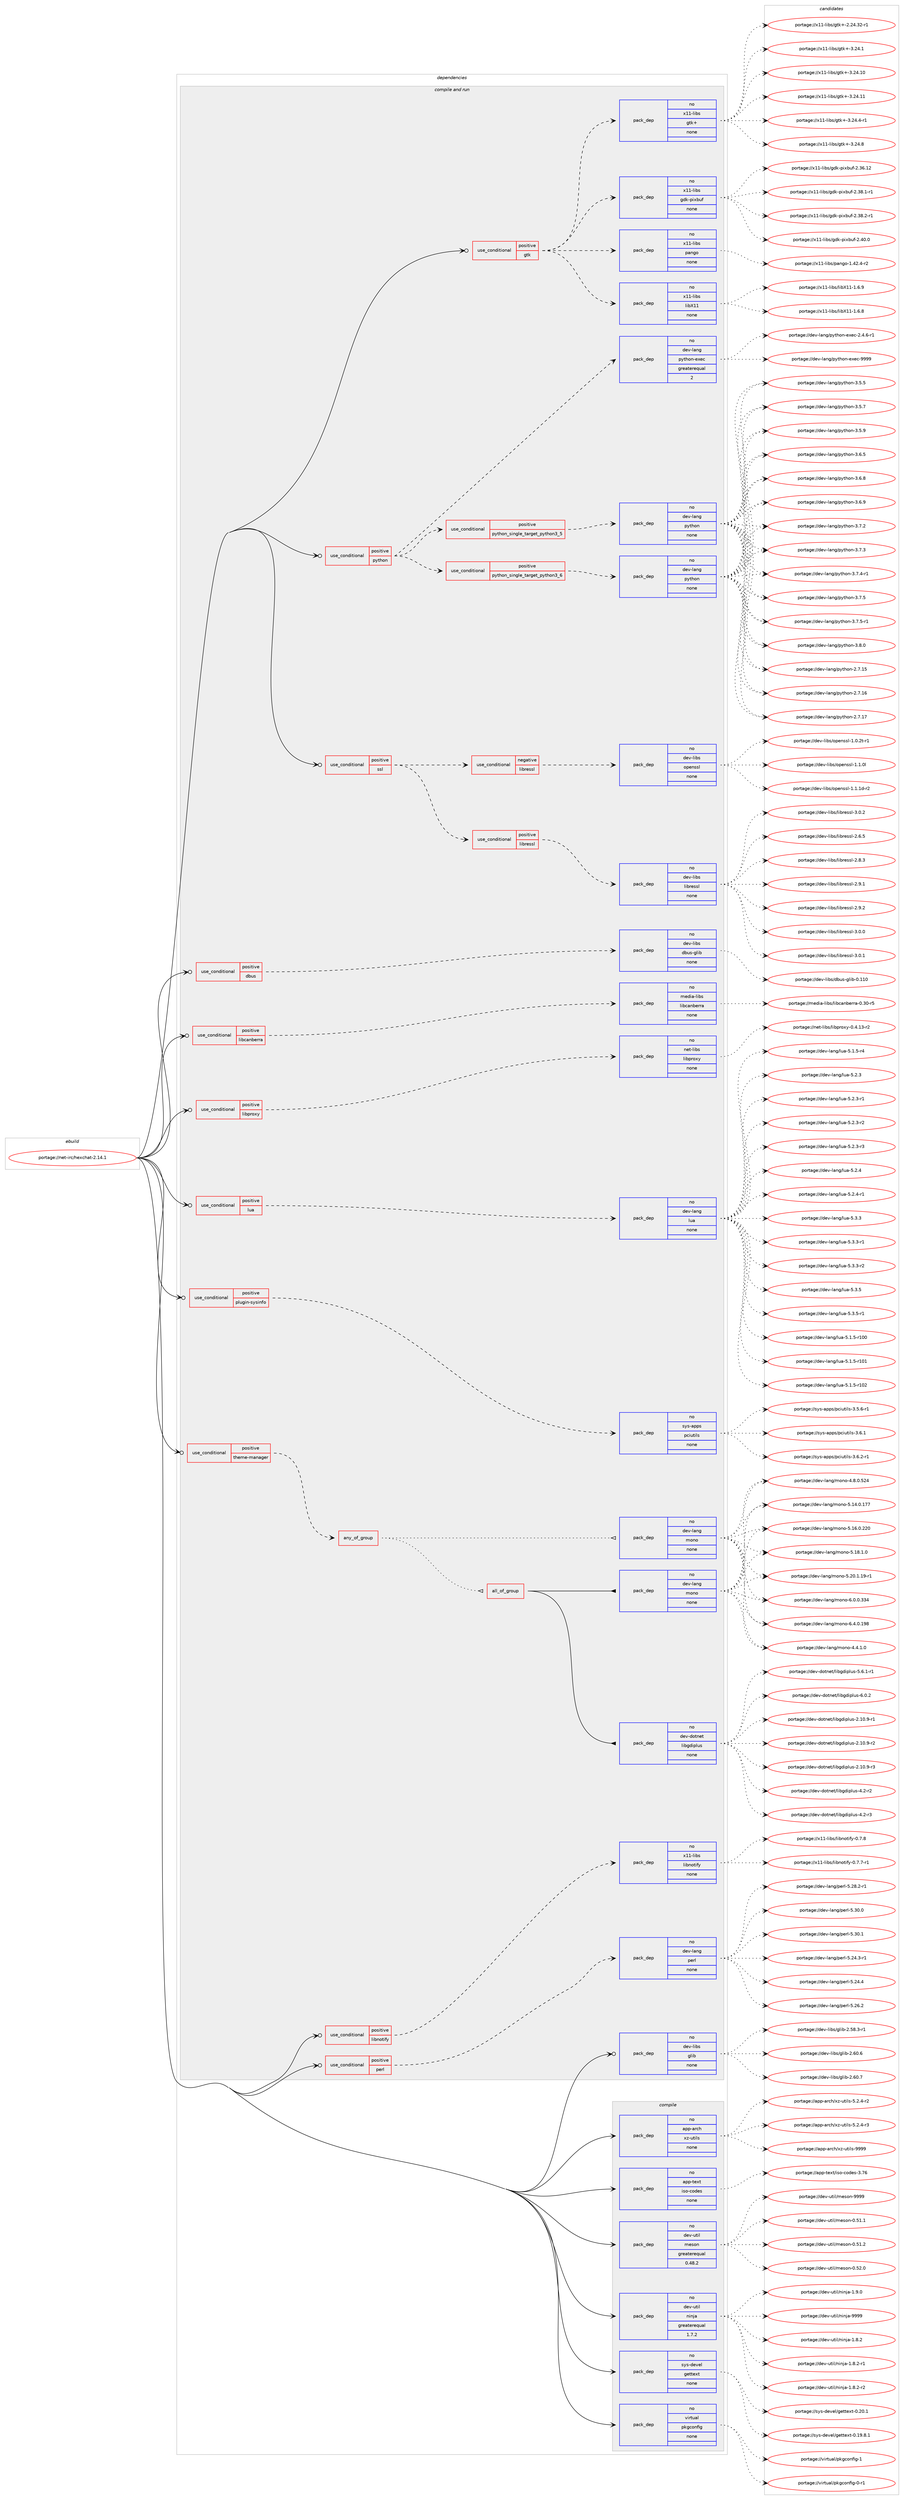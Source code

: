 digraph prolog {

# *************
# Graph options
# *************

newrank=true;
concentrate=true;
compound=true;
graph [rankdir=LR,fontname=Helvetica,fontsize=10,ranksep=1.5];#, ranksep=2.5, nodesep=0.2];
edge  [arrowhead=vee];
node  [fontname=Helvetica,fontsize=10];

# **********
# The ebuild
# **********

subgraph cluster_leftcol {
color=gray;
rank=same;
label=<<i>ebuild</i>>;
id [label="portage://net-irc/hexchat-2.14.1", color=red, width=4, href="../net-irc/hexchat-2.14.1.svg"];
}

# ****************
# The dependencies
# ****************

subgraph cluster_midcol {
color=gray;
label=<<i>dependencies</i>>;
subgraph cluster_compile {
fillcolor="#eeeeee";
style=filled;
label=<<i>compile</i>>;
subgraph pack261726 {
dependency356738 [label=<<TABLE BORDER="0" CELLBORDER="1" CELLSPACING="0" CELLPADDING="4" WIDTH="220"><TR><TD ROWSPAN="6" CELLPADDING="30">pack_dep</TD></TR><TR><TD WIDTH="110">no</TD></TR><TR><TD>app-arch</TD></TR><TR><TD>xz-utils</TD></TR><TR><TD>none</TD></TR><TR><TD></TD></TR></TABLE>>, shape=none, color=blue];
}
id:e -> dependency356738:w [weight=20,style="solid",arrowhead="vee"];
subgraph pack261727 {
dependency356739 [label=<<TABLE BORDER="0" CELLBORDER="1" CELLSPACING="0" CELLPADDING="4" WIDTH="220"><TR><TD ROWSPAN="6" CELLPADDING="30">pack_dep</TD></TR><TR><TD WIDTH="110">no</TD></TR><TR><TD>app-text</TD></TR><TR><TD>iso-codes</TD></TR><TR><TD>none</TD></TR><TR><TD></TD></TR></TABLE>>, shape=none, color=blue];
}
id:e -> dependency356739:w [weight=20,style="solid",arrowhead="vee"];
subgraph pack261728 {
dependency356740 [label=<<TABLE BORDER="0" CELLBORDER="1" CELLSPACING="0" CELLPADDING="4" WIDTH="220"><TR><TD ROWSPAN="6" CELLPADDING="30">pack_dep</TD></TR><TR><TD WIDTH="110">no</TD></TR><TR><TD>dev-util</TD></TR><TR><TD>meson</TD></TR><TR><TD>greaterequal</TD></TR><TR><TD>0.48.2</TD></TR></TABLE>>, shape=none, color=blue];
}
id:e -> dependency356740:w [weight=20,style="solid",arrowhead="vee"];
subgraph pack261729 {
dependency356741 [label=<<TABLE BORDER="0" CELLBORDER="1" CELLSPACING="0" CELLPADDING="4" WIDTH="220"><TR><TD ROWSPAN="6" CELLPADDING="30">pack_dep</TD></TR><TR><TD WIDTH="110">no</TD></TR><TR><TD>dev-util</TD></TR><TR><TD>ninja</TD></TR><TR><TD>greaterequal</TD></TR><TR><TD>1.7.2</TD></TR></TABLE>>, shape=none, color=blue];
}
id:e -> dependency356741:w [weight=20,style="solid",arrowhead="vee"];
subgraph pack261730 {
dependency356742 [label=<<TABLE BORDER="0" CELLBORDER="1" CELLSPACING="0" CELLPADDING="4" WIDTH="220"><TR><TD ROWSPAN="6" CELLPADDING="30">pack_dep</TD></TR><TR><TD WIDTH="110">no</TD></TR><TR><TD>sys-devel</TD></TR><TR><TD>gettext</TD></TR><TR><TD>none</TD></TR><TR><TD></TD></TR></TABLE>>, shape=none, color=blue];
}
id:e -> dependency356742:w [weight=20,style="solid",arrowhead="vee"];
subgraph pack261731 {
dependency356743 [label=<<TABLE BORDER="0" CELLBORDER="1" CELLSPACING="0" CELLPADDING="4" WIDTH="220"><TR><TD ROWSPAN="6" CELLPADDING="30">pack_dep</TD></TR><TR><TD WIDTH="110">no</TD></TR><TR><TD>virtual</TD></TR><TR><TD>pkgconfig</TD></TR><TR><TD>none</TD></TR><TR><TD></TD></TR></TABLE>>, shape=none, color=blue];
}
id:e -> dependency356743:w [weight=20,style="solid",arrowhead="vee"];
}
subgraph cluster_compileandrun {
fillcolor="#eeeeee";
style=filled;
label=<<i>compile and run</i>>;
subgraph cond89113 {
dependency356744 [label=<<TABLE BORDER="0" CELLBORDER="1" CELLSPACING="0" CELLPADDING="4"><TR><TD ROWSPAN="3" CELLPADDING="10">use_conditional</TD></TR><TR><TD>positive</TD></TR><TR><TD>dbus</TD></TR></TABLE>>, shape=none, color=red];
subgraph pack261732 {
dependency356745 [label=<<TABLE BORDER="0" CELLBORDER="1" CELLSPACING="0" CELLPADDING="4" WIDTH="220"><TR><TD ROWSPAN="6" CELLPADDING="30">pack_dep</TD></TR><TR><TD WIDTH="110">no</TD></TR><TR><TD>dev-libs</TD></TR><TR><TD>dbus-glib</TD></TR><TR><TD>none</TD></TR><TR><TD></TD></TR></TABLE>>, shape=none, color=blue];
}
dependency356744:e -> dependency356745:w [weight=20,style="dashed",arrowhead="vee"];
}
id:e -> dependency356744:w [weight=20,style="solid",arrowhead="odotvee"];
subgraph cond89114 {
dependency356746 [label=<<TABLE BORDER="0" CELLBORDER="1" CELLSPACING="0" CELLPADDING="4"><TR><TD ROWSPAN="3" CELLPADDING="10">use_conditional</TD></TR><TR><TD>positive</TD></TR><TR><TD>gtk</TD></TR></TABLE>>, shape=none, color=red];
subgraph pack261733 {
dependency356747 [label=<<TABLE BORDER="0" CELLBORDER="1" CELLSPACING="0" CELLPADDING="4" WIDTH="220"><TR><TD ROWSPAN="6" CELLPADDING="30">pack_dep</TD></TR><TR><TD WIDTH="110">no</TD></TR><TR><TD>x11-libs</TD></TR><TR><TD>gdk-pixbuf</TD></TR><TR><TD>none</TD></TR><TR><TD></TD></TR></TABLE>>, shape=none, color=blue];
}
dependency356746:e -> dependency356747:w [weight=20,style="dashed",arrowhead="vee"];
subgraph pack261734 {
dependency356748 [label=<<TABLE BORDER="0" CELLBORDER="1" CELLSPACING="0" CELLPADDING="4" WIDTH="220"><TR><TD ROWSPAN="6" CELLPADDING="30">pack_dep</TD></TR><TR><TD WIDTH="110">no</TD></TR><TR><TD>x11-libs</TD></TR><TR><TD>gtk+</TD></TR><TR><TD>none</TD></TR><TR><TD></TD></TR></TABLE>>, shape=none, color=blue];
}
dependency356746:e -> dependency356748:w [weight=20,style="dashed",arrowhead="vee"];
subgraph pack261735 {
dependency356749 [label=<<TABLE BORDER="0" CELLBORDER="1" CELLSPACING="0" CELLPADDING="4" WIDTH="220"><TR><TD ROWSPAN="6" CELLPADDING="30">pack_dep</TD></TR><TR><TD WIDTH="110">no</TD></TR><TR><TD>x11-libs</TD></TR><TR><TD>libX11</TD></TR><TR><TD>none</TD></TR><TR><TD></TD></TR></TABLE>>, shape=none, color=blue];
}
dependency356746:e -> dependency356749:w [weight=20,style="dashed",arrowhead="vee"];
subgraph pack261736 {
dependency356750 [label=<<TABLE BORDER="0" CELLBORDER="1" CELLSPACING="0" CELLPADDING="4" WIDTH="220"><TR><TD ROWSPAN="6" CELLPADDING="30">pack_dep</TD></TR><TR><TD WIDTH="110">no</TD></TR><TR><TD>x11-libs</TD></TR><TR><TD>pango</TD></TR><TR><TD>none</TD></TR><TR><TD></TD></TR></TABLE>>, shape=none, color=blue];
}
dependency356746:e -> dependency356750:w [weight=20,style="dashed",arrowhead="vee"];
}
id:e -> dependency356746:w [weight=20,style="solid",arrowhead="odotvee"];
subgraph cond89115 {
dependency356751 [label=<<TABLE BORDER="0" CELLBORDER="1" CELLSPACING="0" CELLPADDING="4"><TR><TD ROWSPAN="3" CELLPADDING="10">use_conditional</TD></TR><TR><TD>positive</TD></TR><TR><TD>libcanberra</TD></TR></TABLE>>, shape=none, color=red];
subgraph pack261737 {
dependency356752 [label=<<TABLE BORDER="0" CELLBORDER="1" CELLSPACING="0" CELLPADDING="4" WIDTH="220"><TR><TD ROWSPAN="6" CELLPADDING="30">pack_dep</TD></TR><TR><TD WIDTH="110">no</TD></TR><TR><TD>media-libs</TD></TR><TR><TD>libcanberra</TD></TR><TR><TD>none</TD></TR><TR><TD></TD></TR></TABLE>>, shape=none, color=blue];
}
dependency356751:e -> dependency356752:w [weight=20,style="dashed",arrowhead="vee"];
}
id:e -> dependency356751:w [weight=20,style="solid",arrowhead="odotvee"];
subgraph cond89116 {
dependency356753 [label=<<TABLE BORDER="0" CELLBORDER="1" CELLSPACING="0" CELLPADDING="4"><TR><TD ROWSPAN="3" CELLPADDING="10">use_conditional</TD></TR><TR><TD>positive</TD></TR><TR><TD>libnotify</TD></TR></TABLE>>, shape=none, color=red];
subgraph pack261738 {
dependency356754 [label=<<TABLE BORDER="0" CELLBORDER="1" CELLSPACING="0" CELLPADDING="4" WIDTH="220"><TR><TD ROWSPAN="6" CELLPADDING="30">pack_dep</TD></TR><TR><TD WIDTH="110">no</TD></TR><TR><TD>x11-libs</TD></TR><TR><TD>libnotify</TD></TR><TR><TD>none</TD></TR><TR><TD></TD></TR></TABLE>>, shape=none, color=blue];
}
dependency356753:e -> dependency356754:w [weight=20,style="dashed",arrowhead="vee"];
}
id:e -> dependency356753:w [weight=20,style="solid",arrowhead="odotvee"];
subgraph cond89117 {
dependency356755 [label=<<TABLE BORDER="0" CELLBORDER="1" CELLSPACING="0" CELLPADDING="4"><TR><TD ROWSPAN="3" CELLPADDING="10">use_conditional</TD></TR><TR><TD>positive</TD></TR><TR><TD>libproxy</TD></TR></TABLE>>, shape=none, color=red];
subgraph pack261739 {
dependency356756 [label=<<TABLE BORDER="0" CELLBORDER="1" CELLSPACING="0" CELLPADDING="4" WIDTH="220"><TR><TD ROWSPAN="6" CELLPADDING="30">pack_dep</TD></TR><TR><TD WIDTH="110">no</TD></TR><TR><TD>net-libs</TD></TR><TR><TD>libproxy</TD></TR><TR><TD>none</TD></TR><TR><TD></TD></TR></TABLE>>, shape=none, color=blue];
}
dependency356755:e -> dependency356756:w [weight=20,style="dashed",arrowhead="vee"];
}
id:e -> dependency356755:w [weight=20,style="solid",arrowhead="odotvee"];
subgraph cond89118 {
dependency356757 [label=<<TABLE BORDER="0" CELLBORDER="1" CELLSPACING="0" CELLPADDING="4"><TR><TD ROWSPAN="3" CELLPADDING="10">use_conditional</TD></TR><TR><TD>positive</TD></TR><TR><TD>lua</TD></TR></TABLE>>, shape=none, color=red];
subgraph pack261740 {
dependency356758 [label=<<TABLE BORDER="0" CELLBORDER="1" CELLSPACING="0" CELLPADDING="4" WIDTH="220"><TR><TD ROWSPAN="6" CELLPADDING="30">pack_dep</TD></TR><TR><TD WIDTH="110">no</TD></TR><TR><TD>dev-lang</TD></TR><TR><TD>lua</TD></TR><TR><TD>none</TD></TR><TR><TD></TD></TR></TABLE>>, shape=none, color=blue];
}
dependency356757:e -> dependency356758:w [weight=20,style="dashed",arrowhead="vee"];
}
id:e -> dependency356757:w [weight=20,style="solid",arrowhead="odotvee"];
subgraph cond89119 {
dependency356759 [label=<<TABLE BORDER="0" CELLBORDER="1" CELLSPACING="0" CELLPADDING="4"><TR><TD ROWSPAN="3" CELLPADDING="10">use_conditional</TD></TR><TR><TD>positive</TD></TR><TR><TD>perl</TD></TR></TABLE>>, shape=none, color=red];
subgraph pack261741 {
dependency356760 [label=<<TABLE BORDER="0" CELLBORDER="1" CELLSPACING="0" CELLPADDING="4" WIDTH="220"><TR><TD ROWSPAN="6" CELLPADDING="30">pack_dep</TD></TR><TR><TD WIDTH="110">no</TD></TR><TR><TD>dev-lang</TD></TR><TR><TD>perl</TD></TR><TR><TD>none</TD></TR><TR><TD></TD></TR></TABLE>>, shape=none, color=blue];
}
dependency356759:e -> dependency356760:w [weight=20,style="dashed",arrowhead="vee"];
}
id:e -> dependency356759:w [weight=20,style="solid",arrowhead="odotvee"];
subgraph cond89120 {
dependency356761 [label=<<TABLE BORDER="0" CELLBORDER="1" CELLSPACING="0" CELLPADDING="4"><TR><TD ROWSPAN="3" CELLPADDING="10">use_conditional</TD></TR><TR><TD>positive</TD></TR><TR><TD>plugin-sysinfo</TD></TR></TABLE>>, shape=none, color=red];
subgraph pack261742 {
dependency356762 [label=<<TABLE BORDER="0" CELLBORDER="1" CELLSPACING="0" CELLPADDING="4" WIDTH="220"><TR><TD ROWSPAN="6" CELLPADDING="30">pack_dep</TD></TR><TR><TD WIDTH="110">no</TD></TR><TR><TD>sys-apps</TD></TR><TR><TD>pciutils</TD></TR><TR><TD>none</TD></TR><TR><TD></TD></TR></TABLE>>, shape=none, color=blue];
}
dependency356761:e -> dependency356762:w [weight=20,style="dashed",arrowhead="vee"];
}
id:e -> dependency356761:w [weight=20,style="solid",arrowhead="odotvee"];
subgraph cond89121 {
dependency356763 [label=<<TABLE BORDER="0" CELLBORDER="1" CELLSPACING="0" CELLPADDING="4"><TR><TD ROWSPAN="3" CELLPADDING="10">use_conditional</TD></TR><TR><TD>positive</TD></TR><TR><TD>python</TD></TR></TABLE>>, shape=none, color=red];
subgraph cond89122 {
dependency356764 [label=<<TABLE BORDER="0" CELLBORDER="1" CELLSPACING="0" CELLPADDING="4"><TR><TD ROWSPAN="3" CELLPADDING="10">use_conditional</TD></TR><TR><TD>positive</TD></TR><TR><TD>python_single_target_python3_5</TD></TR></TABLE>>, shape=none, color=red];
subgraph pack261743 {
dependency356765 [label=<<TABLE BORDER="0" CELLBORDER="1" CELLSPACING="0" CELLPADDING="4" WIDTH="220"><TR><TD ROWSPAN="6" CELLPADDING="30">pack_dep</TD></TR><TR><TD WIDTH="110">no</TD></TR><TR><TD>dev-lang</TD></TR><TR><TD>python</TD></TR><TR><TD>none</TD></TR><TR><TD></TD></TR></TABLE>>, shape=none, color=blue];
}
dependency356764:e -> dependency356765:w [weight=20,style="dashed",arrowhead="vee"];
}
dependency356763:e -> dependency356764:w [weight=20,style="dashed",arrowhead="vee"];
subgraph cond89123 {
dependency356766 [label=<<TABLE BORDER="0" CELLBORDER="1" CELLSPACING="0" CELLPADDING="4"><TR><TD ROWSPAN="3" CELLPADDING="10">use_conditional</TD></TR><TR><TD>positive</TD></TR><TR><TD>python_single_target_python3_6</TD></TR></TABLE>>, shape=none, color=red];
subgraph pack261744 {
dependency356767 [label=<<TABLE BORDER="0" CELLBORDER="1" CELLSPACING="0" CELLPADDING="4" WIDTH="220"><TR><TD ROWSPAN="6" CELLPADDING="30">pack_dep</TD></TR><TR><TD WIDTH="110">no</TD></TR><TR><TD>dev-lang</TD></TR><TR><TD>python</TD></TR><TR><TD>none</TD></TR><TR><TD></TD></TR></TABLE>>, shape=none, color=blue];
}
dependency356766:e -> dependency356767:w [weight=20,style="dashed",arrowhead="vee"];
}
dependency356763:e -> dependency356766:w [weight=20,style="dashed",arrowhead="vee"];
subgraph pack261745 {
dependency356768 [label=<<TABLE BORDER="0" CELLBORDER="1" CELLSPACING="0" CELLPADDING="4" WIDTH="220"><TR><TD ROWSPAN="6" CELLPADDING="30">pack_dep</TD></TR><TR><TD WIDTH="110">no</TD></TR><TR><TD>dev-lang</TD></TR><TR><TD>python-exec</TD></TR><TR><TD>greaterequal</TD></TR><TR><TD>2</TD></TR></TABLE>>, shape=none, color=blue];
}
dependency356763:e -> dependency356768:w [weight=20,style="dashed",arrowhead="vee"];
}
id:e -> dependency356763:w [weight=20,style="solid",arrowhead="odotvee"];
subgraph cond89124 {
dependency356769 [label=<<TABLE BORDER="0" CELLBORDER="1" CELLSPACING="0" CELLPADDING="4"><TR><TD ROWSPAN="3" CELLPADDING="10">use_conditional</TD></TR><TR><TD>positive</TD></TR><TR><TD>ssl</TD></TR></TABLE>>, shape=none, color=red];
subgraph cond89125 {
dependency356770 [label=<<TABLE BORDER="0" CELLBORDER="1" CELLSPACING="0" CELLPADDING="4"><TR><TD ROWSPAN="3" CELLPADDING="10">use_conditional</TD></TR><TR><TD>negative</TD></TR><TR><TD>libressl</TD></TR></TABLE>>, shape=none, color=red];
subgraph pack261746 {
dependency356771 [label=<<TABLE BORDER="0" CELLBORDER="1" CELLSPACING="0" CELLPADDING="4" WIDTH="220"><TR><TD ROWSPAN="6" CELLPADDING="30">pack_dep</TD></TR><TR><TD WIDTH="110">no</TD></TR><TR><TD>dev-libs</TD></TR><TR><TD>openssl</TD></TR><TR><TD>none</TD></TR><TR><TD></TD></TR></TABLE>>, shape=none, color=blue];
}
dependency356770:e -> dependency356771:w [weight=20,style="dashed",arrowhead="vee"];
}
dependency356769:e -> dependency356770:w [weight=20,style="dashed",arrowhead="vee"];
subgraph cond89126 {
dependency356772 [label=<<TABLE BORDER="0" CELLBORDER="1" CELLSPACING="0" CELLPADDING="4"><TR><TD ROWSPAN="3" CELLPADDING="10">use_conditional</TD></TR><TR><TD>positive</TD></TR><TR><TD>libressl</TD></TR></TABLE>>, shape=none, color=red];
subgraph pack261747 {
dependency356773 [label=<<TABLE BORDER="0" CELLBORDER="1" CELLSPACING="0" CELLPADDING="4" WIDTH="220"><TR><TD ROWSPAN="6" CELLPADDING="30">pack_dep</TD></TR><TR><TD WIDTH="110">no</TD></TR><TR><TD>dev-libs</TD></TR><TR><TD>libressl</TD></TR><TR><TD>none</TD></TR><TR><TD></TD></TR></TABLE>>, shape=none, color=blue];
}
dependency356772:e -> dependency356773:w [weight=20,style="dashed",arrowhead="vee"];
}
dependency356769:e -> dependency356772:w [weight=20,style="dashed",arrowhead="vee"];
}
id:e -> dependency356769:w [weight=20,style="solid",arrowhead="odotvee"];
subgraph cond89127 {
dependency356774 [label=<<TABLE BORDER="0" CELLBORDER="1" CELLSPACING="0" CELLPADDING="4"><TR><TD ROWSPAN="3" CELLPADDING="10">use_conditional</TD></TR><TR><TD>positive</TD></TR><TR><TD>theme-manager</TD></TR></TABLE>>, shape=none, color=red];
subgraph any5751 {
dependency356775 [label=<<TABLE BORDER="0" CELLBORDER="1" CELLSPACING="0" CELLPADDING="4"><TR><TD CELLPADDING="10">any_of_group</TD></TR></TABLE>>, shape=none, color=red];subgraph all151 {
dependency356776 [label=<<TABLE BORDER="0" CELLBORDER="1" CELLSPACING="0" CELLPADDING="4"><TR><TD CELLPADDING="10">all_of_group</TD></TR></TABLE>>, shape=none, color=red];subgraph pack261748 {
dependency356777 [label=<<TABLE BORDER="0" CELLBORDER="1" CELLSPACING="0" CELLPADDING="4" WIDTH="220"><TR><TD ROWSPAN="6" CELLPADDING="30">pack_dep</TD></TR><TR><TD WIDTH="110">no</TD></TR><TR><TD>dev-lang</TD></TR><TR><TD>mono</TD></TR><TR><TD>none</TD></TR><TR><TD></TD></TR></TABLE>>, shape=none, color=blue];
}
dependency356776:e -> dependency356777:w [weight=20,style="solid",arrowhead="inv"];
subgraph pack261749 {
dependency356778 [label=<<TABLE BORDER="0" CELLBORDER="1" CELLSPACING="0" CELLPADDING="4" WIDTH="220"><TR><TD ROWSPAN="6" CELLPADDING="30">pack_dep</TD></TR><TR><TD WIDTH="110">no</TD></TR><TR><TD>dev-dotnet</TD></TR><TR><TD>libgdiplus</TD></TR><TR><TD>none</TD></TR><TR><TD></TD></TR></TABLE>>, shape=none, color=blue];
}
dependency356776:e -> dependency356778:w [weight=20,style="solid",arrowhead="inv"];
}
dependency356775:e -> dependency356776:w [weight=20,style="dotted",arrowhead="oinv"];
subgraph pack261750 {
dependency356779 [label=<<TABLE BORDER="0" CELLBORDER="1" CELLSPACING="0" CELLPADDING="4" WIDTH="220"><TR><TD ROWSPAN="6" CELLPADDING="30">pack_dep</TD></TR><TR><TD WIDTH="110">no</TD></TR><TR><TD>dev-lang</TD></TR><TR><TD>mono</TD></TR><TR><TD>none</TD></TR><TR><TD></TD></TR></TABLE>>, shape=none, color=blue];
}
dependency356775:e -> dependency356779:w [weight=20,style="dotted",arrowhead="oinv"];
}
dependency356774:e -> dependency356775:w [weight=20,style="dashed",arrowhead="vee"];
}
id:e -> dependency356774:w [weight=20,style="solid",arrowhead="odotvee"];
subgraph pack261751 {
dependency356780 [label=<<TABLE BORDER="0" CELLBORDER="1" CELLSPACING="0" CELLPADDING="4" WIDTH="220"><TR><TD ROWSPAN="6" CELLPADDING="30">pack_dep</TD></TR><TR><TD WIDTH="110">no</TD></TR><TR><TD>dev-libs</TD></TR><TR><TD>glib</TD></TR><TR><TD>none</TD></TR><TR><TD></TD></TR></TABLE>>, shape=none, color=blue];
}
id:e -> dependency356780:w [weight=20,style="solid",arrowhead="odotvee"];
}
subgraph cluster_run {
fillcolor="#eeeeee";
style=filled;
label=<<i>run</i>>;
}
}

# **************
# The candidates
# **************

subgraph cluster_choices {
rank=same;
color=gray;
label=<<i>candidates</i>>;

subgraph choice261726 {
color=black;
nodesep=1;
choiceportage9711211245971149910447120122451171161051081154553465046524511450 [label="portage://app-arch/xz-utils-5.2.4-r2", color=red, width=4,href="../app-arch/xz-utils-5.2.4-r2.svg"];
choiceportage9711211245971149910447120122451171161051081154553465046524511451 [label="portage://app-arch/xz-utils-5.2.4-r3", color=red, width=4,href="../app-arch/xz-utils-5.2.4-r3.svg"];
choiceportage9711211245971149910447120122451171161051081154557575757 [label="portage://app-arch/xz-utils-9999", color=red, width=4,href="../app-arch/xz-utils-9999.svg"];
dependency356738:e -> choiceportage9711211245971149910447120122451171161051081154553465046524511450:w [style=dotted,weight="100"];
dependency356738:e -> choiceportage9711211245971149910447120122451171161051081154553465046524511451:w [style=dotted,weight="100"];
dependency356738:e -> choiceportage9711211245971149910447120122451171161051081154557575757:w [style=dotted,weight="100"];
}
subgraph choice261727 {
color=black;
nodesep=1;
choiceportage97112112451161011201164710511511145991111001011154551465554 [label="portage://app-text/iso-codes-3.76", color=red, width=4,href="../app-text/iso-codes-3.76.svg"];
dependency356739:e -> choiceportage97112112451161011201164710511511145991111001011154551465554:w [style=dotted,weight="100"];
}
subgraph choice261728 {
color=black;
nodesep=1;
choiceportage100101118451171161051084710910111511111045484653494649 [label="portage://dev-util/meson-0.51.1", color=red, width=4,href="../dev-util/meson-0.51.1.svg"];
choiceportage100101118451171161051084710910111511111045484653494650 [label="portage://dev-util/meson-0.51.2", color=red, width=4,href="../dev-util/meson-0.51.2.svg"];
choiceportage100101118451171161051084710910111511111045484653504648 [label="portage://dev-util/meson-0.52.0", color=red, width=4,href="../dev-util/meson-0.52.0.svg"];
choiceportage10010111845117116105108471091011151111104557575757 [label="portage://dev-util/meson-9999", color=red, width=4,href="../dev-util/meson-9999.svg"];
dependency356740:e -> choiceportage100101118451171161051084710910111511111045484653494649:w [style=dotted,weight="100"];
dependency356740:e -> choiceportage100101118451171161051084710910111511111045484653494650:w [style=dotted,weight="100"];
dependency356740:e -> choiceportage100101118451171161051084710910111511111045484653504648:w [style=dotted,weight="100"];
dependency356740:e -> choiceportage10010111845117116105108471091011151111104557575757:w [style=dotted,weight="100"];
}
subgraph choice261729 {
color=black;
nodesep=1;
choiceportage100101118451171161051084711010511010697454946564650 [label="portage://dev-util/ninja-1.8.2", color=red, width=4,href="../dev-util/ninja-1.8.2.svg"];
choiceportage1001011184511711610510847110105110106974549465646504511449 [label="portage://dev-util/ninja-1.8.2-r1", color=red, width=4,href="../dev-util/ninja-1.8.2-r1.svg"];
choiceportage1001011184511711610510847110105110106974549465646504511450 [label="portage://dev-util/ninja-1.8.2-r2", color=red, width=4,href="../dev-util/ninja-1.8.2-r2.svg"];
choiceportage100101118451171161051084711010511010697454946574648 [label="portage://dev-util/ninja-1.9.0", color=red, width=4,href="../dev-util/ninja-1.9.0.svg"];
choiceportage1001011184511711610510847110105110106974557575757 [label="portage://dev-util/ninja-9999", color=red, width=4,href="../dev-util/ninja-9999.svg"];
dependency356741:e -> choiceportage100101118451171161051084711010511010697454946564650:w [style=dotted,weight="100"];
dependency356741:e -> choiceportage1001011184511711610510847110105110106974549465646504511449:w [style=dotted,weight="100"];
dependency356741:e -> choiceportage1001011184511711610510847110105110106974549465646504511450:w [style=dotted,weight="100"];
dependency356741:e -> choiceportage100101118451171161051084711010511010697454946574648:w [style=dotted,weight="100"];
dependency356741:e -> choiceportage1001011184511711610510847110105110106974557575757:w [style=dotted,weight="100"];
}
subgraph choice261730 {
color=black;
nodesep=1;
choiceportage1151211154510010111810110847103101116116101120116454846495746564649 [label="portage://sys-devel/gettext-0.19.8.1", color=red, width=4,href="../sys-devel/gettext-0.19.8.1.svg"];
choiceportage115121115451001011181011084710310111611610112011645484650484649 [label="portage://sys-devel/gettext-0.20.1", color=red, width=4,href="../sys-devel/gettext-0.20.1.svg"];
dependency356742:e -> choiceportage1151211154510010111810110847103101116116101120116454846495746564649:w [style=dotted,weight="100"];
dependency356742:e -> choiceportage115121115451001011181011084710310111611610112011645484650484649:w [style=dotted,weight="100"];
}
subgraph choice261731 {
color=black;
nodesep=1;
choiceportage11810511411611797108471121071039911111010210510345484511449 [label="portage://virtual/pkgconfig-0-r1", color=red, width=4,href="../virtual/pkgconfig-0-r1.svg"];
choiceportage1181051141161179710847112107103991111101021051034549 [label="portage://virtual/pkgconfig-1", color=red, width=4,href="../virtual/pkgconfig-1.svg"];
dependency356743:e -> choiceportage11810511411611797108471121071039911111010210510345484511449:w [style=dotted,weight="100"];
dependency356743:e -> choiceportage1181051141161179710847112107103991111101021051034549:w [style=dotted,weight="100"];
}
subgraph choice261732 {
color=black;
nodesep=1;
choiceportage100101118451081059811547100981171154510310810598454846494948 [label="portage://dev-libs/dbus-glib-0.110", color=red, width=4,href="../dev-libs/dbus-glib-0.110.svg"];
dependency356745:e -> choiceportage100101118451081059811547100981171154510310810598454846494948:w [style=dotted,weight="100"];
}
subgraph choice261733 {
color=black;
nodesep=1;
choiceportage120494945108105981154710310010745112105120981171024550465154464950 [label="portage://x11-libs/gdk-pixbuf-2.36.12", color=red, width=4,href="../x11-libs/gdk-pixbuf-2.36.12.svg"];
choiceportage12049494510810598115471031001074511210512098117102455046515646494511449 [label="portage://x11-libs/gdk-pixbuf-2.38.1-r1", color=red, width=4,href="../x11-libs/gdk-pixbuf-2.38.1-r1.svg"];
choiceportage12049494510810598115471031001074511210512098117102455046515646504511449 [label="portage://x11-libs/gdk-pixbuf-2.38.2-r1", color=red, width=4,href="../x11-libs/gdk-pixbuf-2.38.2-r1.svg"];
choiceportage1204949451081059811547103100107451121051209811710245504652484648 [label="portage://x11-libs/gdk-pixbuf-2.40.0", color=red, width=4,href="../x11-libs/gdk-pixbuf-2.40.0.svg"];
dependency356747:e -> choiceportage120494945108105981154710310010745112105120981171024550465154464950:w [style=dotted,weight="100"];
dependency356747:e -> choiceportage12049494510810598115471031001074511210512098117102455046515646494511449:w [style=dotted,weight="100"];
dependency356747:e -> choiceportage12049494510810598115471031001074511210512098117102455046515646504511449:w [style=dotted,weight="100"];
dependency356747:e -> choiceportage1204949451081059811547103100107451121051209811710245504652484648:w [style=dotted,weight="100"];
}
subgraph choice261734 {
color=black;
nodesep=1;
choiceportage12049494510810598115471031161074345504650524651504511449 [label="portage://x11-libs/gtk+-2.24.32-r1", color=red, width=4,href="../x11-libs/gtk+-2.24.32-r1.svg"];
choiceportage12049494510810598115471031161074345514650524649 [label="portage://x11-libs/gtk+-3.24.1", color=red, width=4,href="../x11-libs/gtk+-3.24.1.svg"];
choiceportage1204949451081059811547103116107434551465052464948 [label="portage://x11-libs/gtk+-3.24.10", color=red, width=4,href="../x11-libs/gtk+-3.24.10.svg"];
choiceportage1204949451081059811547103116107434551465052464949 [label="portage://x11-libs/gtk+-3.24.11", color=red, width=4,href="../x11-libs/gtk+-3.24.11.svg"];
choiceportage120494945108105981154710311610743455146505246524511449 [label="portage://x11-libs/gtk+-3.24.4-r1", color=red, width=4,href="../x11-libs/gtk+-3.24.4-r1.svg"];
choiceportage12049494510810598115471031161074345514650524656 [label="portage://x11-libs/gtk+-3.24.8", color=red, width=4,href="../x11-libs/gtk+-3.24.8.svg"];
dependency356748:e -> choiceportage12049494510810598115471031161074345504650524651504511449:w [style=dotted,weight="100"];
dependency356748:e -> choiceportage12049494510810598115471031161074345514650524649:w [style=dotted,weight="100"];
dependency356748:e -> choiceportage1204949451081059811547103116107434551465052464948:w [style=dotted,weight="100"];
dependency356748:e -> choiceportage1204949451081059811547103116107434551465052464949:w [style=dotted,weight="100"];
dependency356748:e -> choiceportage120494945108105981154710311610743455146505246524511449:w [style=dotted,weight="100"];
dependency356748:e -> choiceportage12049494510810598115471031161074345514650524656:w [style=dotted,weight="100"];
}
subgraph choice261735 {
color=black;
nodesep=1;
choiceportage120494945108105981154710810598884949454946544656 [label="portage://x11-libs/libX11-1.6.8", color=red, width=4,href="../x11-libs/libX11-1.6.8.svg"];
choiceportage120494945108105981154710810598884949454946544657 [label="portage://x11-libs/libX11-1.6.9", color=red, width=4,href="../x11-libs/libX11-1.6.9.svg"];
dependency356749:e -> choiceportage120494945108105981154710810598884949454946544656:w [style=dotted,weight="100"];
dependency356749:e -> choiceportage120494945108105981154710810598884949454946544657:w [style=dotted,weight="100"];
}
subgraph choice261736 {
color=black;
nodesep=1;
choiceportage120494945108105981154711297110103111454946525046524511450 [label="portage://x11-libs/pango-1.42.4-r2", color=red, width=4,href="../x11-libs/pango-1.42.4-r2.svg"];
dependency356750:e -> choiceportage120494945108105981154711297110103111454946525046524511450:w [style=dotted,weight="100"];
}
subgraph choice261737 {
color=black;
nodesep=1;
choiceportage10910110010597451081059811547108105989997110981011141149745484651484511453 [label="portage://media-libs/libcanberra-0.30-r5", color=red, width=4,href="../media-libs/libcanberra-0.30-r5.svg"];
dependency356752:e -> choiceportage10910110010597451081059811547108105989997110981011141149745484651484511453:w [style=dotted,weight="100"];
}
subgraph choice261738 {
color=black;
nodesep=1;
choiceportage1204949451081059811547108105981101111161051021214548465546554511449 [label="portage://x11-libs/libnotify-0.7.7-r1", color=red, width=4,href="../x11-libs/libnotify-0.7.7-r1.svg"];
choiceportage120494945108105981154710810598110111116105102121454846554656 [label="portage://x11-libs/libnotify-0.7.8", color=red, width=4,href="../x11-libs/libnotify-0.7.8.svg"];
dependency356754:e -> choiceportage1204949451081059811547108105981101111161051021214548465546554511449:w [style=dotted,weight="100"];
dependency356754:e -> choiceportage120494945108105981154710810598110111116105102121454846554656:w [style=dotted,weight="100"];
}
subgraph choice261739 {
color=black;
nodesep=1;
choiceportage11010111645108105981154710810598112114111120121454846524649514511450 [label="portage://net-libs/libproxy-0.4.13-r2", color=red, width=4,href="../net-libs/libproxy-0.4.13-r2.svg"];
dependency356756:e -> choiceportage11010111645108105981154710810598112114111120121454846524649514511450:w [style=dotted,weight="100"];
}
subgraph choice261740 {
color=black;
nodesep=1;
choiceportage1001011184510897110103471081179745534649465345114494848 [label="portage://dev-lang/lua-5.1.5-r100", color=red, width=4,href="../dev-lang/lua-5.1.5-r100.svg"];
choiceportage1001011184510897110103471081179745534649465345114494849 [label="portage://dev-lang/lua-5.1.5-r101", color=red, width=4,href="../dev-lang/lua-5.1.5-r101.svg"];
choiceportage1001011184510897110103471081179745534649465345114494850 [label="portage://dev-lang/lua-5.1.5-r102", color=red, width=4,href="../dev-lang/lua-5.1.5-r102.svg"];
choiceportage100101118451089711010347108117974553464946534511452 [label="portage://dev-lang/lua-5.1.5-r4", color=red, width=4,href="../dev-lang/lua-5.1.5-r4.svg"];
choiceportage10010111845108971101034710811797455346504651 [label="portage://dev-lang/lua-5.2.3", color=red, width=4,href="../dev-lang/lua-5.2.3.svg"];
choiceportage100101118451089711010347108117974553465046514511449 [label="portage://dev-lang/lua-5.2.3-r1", color=red, width=4,href="../dev-lang/lua-5.2.3-r1.svg"];
choiceportage100101118451089711010347108117974553465046514511450 [label="portage://dev-lang/lua-5.2.3-r2", color=red, width=4,href="../dev-lang/lua-5.2.3-r2.svg"];
choiceportage100101118451089711010347108117974553465046514511451 [label="portage://dev-lang/lua-5.2.3-r3", color=red, width=4,href="../dev-lang/lua-5.2.3-r3.svg"];
choiceportage10010111845108971101034710811797455346504652 [label="portage://dev-lang/lua-5.2.4", color=red, width=4,href="../dev-lang/lua-5.2.4.svg"];
choiceportage100101118451089711010347108117974553465046524511449 [label="portage://dev-lang/lua-5.2.4-r1", color=red, width=4,href="../dev-lang/lua-5.2.4-r1.svg"];
choiceportage10010111845108971101034710811797455346514651 [label="portage://dev-lang/lua-5.3.3", color=red, width=4,href="../dev-lang/lua-5.3.3.svg"];
choiceportage100101118451089711010347108117974553465146514511449 [label="portage://dev-lang/lua-5.3.3-r1", color=red, width=4,href="../dev-lang/lua-5.3.3-r1.svg"];
choiceportage100101118451089711010347108117974553465146514511450 [label="portage://dev-lang/lua-5.3.3-r2", color=red, width=4,href="../dev-lang/lua-5.3.3-r2.svg"];
choiceportage10010111845108971101034710811797455346514653 [label="portage://dev-lang/lua-5.3.5", color=red, width=4,href="../dev-lang/lua-5.3.5.svg"];
choiceportage100101118451089711010347108117974553465146534511449 [label="portage://dev-lang/lua-5.3.5-r1", color=red, width=4,href="../dev-lang/lua-5.3.5-r1.svg"];
dependency356758:e -> choiceportage1001011184510897110103471081179745534649465345114494848:w [style=dotted,weight="100"];
dependency356758:e -> choiceportage1001011184510897110103471081179745534649465345114494849:w [style=dotted,weight="100"];
dependency356758:e -> choiceportage1001011184510897110103471081179745534649465345114494850:w [style=dotted,weight="100"];
dependency356758:e -> choiceportage100101118451089711010347108117974553464946534511452:w [style=dotted,weight="100"];
dependency356758:e -> choiceportage10010111845108971101034710811797455346504651:w [style=dotted,weight="100"];
dependency356758:e -> choiceportage100101118451089711010347108117974553465046514511449:w [style=dotted,weight="100"];
dependency356758:e -> choiceportage100101118451089711010347108117974553465046514511450:w [style=dotted,weight="100"];
dependency356758:e -> choiceportage100101118451089711010347108117974553465046514511451:w [style=dotted,weight="100"];
dependency356758:e -> choiceportage10010111845108971101034710811797455346504652:w [style=dotted,weight="100"];
dependency356758:e -> choiceportage100101118451089711010347108117974553465046524511449:w [style=dotted,weight="100"];
dependency356758:e -> choiceportage10010111845108971101034710811797455346514651:w [style=dotted,weight="100"];
dependency356758:e -> choiceportage100101118451089711010347108117974553465146514511449:w [style=dotted,weight="100"];
dependency356758:e -> choiceportage100101118451089711010347108117974553465146514511450:w [style=dotted,weight="100"];
dependency356758:e -> choiceportage10010111845108971101034710811797455346514653:w [style=dotted,weight="100"];
dependency356758:e -> choiceportage100101118451089711010347108117974553465146534511449:w [style=dotted,weight="100"];
}
subgraph choice261741 {
color=black;
nodesep=1;
choiceportage100101118451089711010347112101114108455346505246514511449 [label="portage://dev-lang/perl-5.24.3-r1", color=red, width=4,href="../dev-lang/perl-5.24.3-r1.svg"];
choiceportage10010111845108971101034711210111410845534650524652 [label="portage://dev-lang/perl-5.24.4", color=red, width=4,href="../dev-lang/perl-5.24.4.svg"];
choiceportage10010111845108971101034711210111410845534650544650 [label="portage://dev-lang/perl-5.26.2", color=red, width=4,href="../dev-lang/perl-5.26.2.svg"];
choiceportage100101118451089711010347112101114108455346505646504511449 [label="portage://dev-lang/perl-5.28.2-r1", color=red, width=4,href="../dev-lang/perl-5.28.2-r1.svg"];
choiceportage10010111845108971101034711210111410845534651484648 [label="portage://dev-lang/perl-5.30.0", color=red, width=4,href="../dev-lang/perl-5.30.0.svg"];
choiceportage10010111845108971101034711210111410845534651484649 [label="portage://dev-lang/perl-5.30.1", color=red, width=4,href="../dev-lang/perl-5.30.1.svg"];
dependency356760:e -> choiceportage100101118451089711010347112101114108455346505246514511449:w [style=dotted,weight="100"];
dependency356760:e -> choiceportage10010111845108971101034711210111410845534650524652:w [style=dotted,weight="100"];
dependency356760:e -> choiceportage10010111845108971101034711210111410845534650544650:w [style=dotted,weight="100"];
dependency356760:e -> choiceportage100101118451089711010347112101114108455346505646504511449:w [style=dotted,weight="100"];
dependency356760:e -> choiceportage10010111845108971101034711210111410845534651484648:w [style=dotted,weight="100"];
dependency356760:e -> choiceportage10010111845108971101034711210111410845534651484649:w [style=dotted,weight="100"];
}
subgraph choice261742 {
color=black;
nodesep=1;
choiceportage115121115459711211211547112991051171161051081154551465346544511449 [label="portage://sys-apps/pciutils-3.5.6-r1", color=red, width=4,href="../sys-apps/pciutils-3.5.6-r1.svg"];
choiceportage11512111545971121121154711299105117116105108115455146544649 [label="portage://sys-apps/pciutils-3.6.1", color=red, width=4,href="../sys-apps/pciutils-3.6.1.svg"];
choiceportage115121115459711211211547112991051171161051081154551465446504511449 [label="portage://sys-apps/pciutils-3.6.2-r1", color=red, width=4,href="../sys-apps/pciutils-3.6.2-r1.svg"];
dependency356762:e -> choiceportage115121115459711211211547112991051171161051081154551465346544511449:w [style=dotted,weight="100"];
dependency356762:e -> choiceportage11512111545971121121154711299105117116105108115455146544649:w [style=dotted,weight="100"];
dependency356762:e -> choiceportage115121115459711211211547112991051171161051081154551465446504511449:w [style=dotted,weight="100"];
}
subgraph choice261743 {
color=black;
nodesep=1;
choiceportage10010111845108971101034711212111610411111045504655464953 [label="portage://dev-lang/python-2.7.15", color=red, width=4,href="../dev-lang/python-2.7.15.svg"];
choiceportage10010111845108971101034711212111610411111045504655464954 [label="portage://dev-lang/python-2.7.16", color=red, width=4,href="../dev-lang/python-2.7.16.svg"];
choiceportage10010111845108971101034711212111610411111045504655464955 [label="portage://dev-lang/python-2.7.17", color=red, width=4,href="../dev-lang/python-2.7.17.svg"];
choiceportage100101118451089711010347112121116104111110455146534653 [label="portage://dev-lang/python-3.5.5", color=red, width=4,href="../dev-lang/python-3.5.5.svg"];
choiceportage100101118451089711010347112121116104111110455146534655 [label="portage://dev-lang/python-3.5.7", color=red, width=4,href="../dev-lang/python-3.5.7.svg"];
choiceportage100101118451089711010347112121116104111110455146534657 [label="portage://dev-lang/python-3.5.9", color=red, width=4,href="../dev-lang/python-3.5.9.svg"];
choiceportage100101118451089711010347112121116104111110455146544653 [label="portage://dev-lang/python-3.6.5", color=red, width=4,href="../dev-lang/python-3.6.5.svg"];
choiceportage100101118451089711010347112121116104111110455146544656 [label="portage://dev-lang/python-3.6.8", color=red, width=4,href="../dev-lang/python-3.6.8.svg"];
choiceportage100101118451089711010347112121116104111110455146544657 [label="portage://dev-lang/python-3.6.9", color=red, width=4,href="../dev-lang/python-3.6.9.svg"];
choiceportage100101118451089711010347112121116104111110455146554650 [label="portage://dev-lang/python-3.7.2", color=red, width=4,href="../dev-lang/python-3.7.2.svg"];
choiceportage100101118451089711010347112121116104111110455146554651 [label="portage://dev-lang/python-3.7.3", color=red, width=4,href="../dev-lang/python-3.7.3.svg"];
choiceportage1001011184510897110103471121211161041111104551465546524511449 [label="portage://dev-lang/python-3.7.4-r1", color=red, width=4,href="../dev-lang/python-3.7.4-r1.svg"];
choiceportage100101118451089711010347112121116104111110455146554653 [label="portage://dev-lang/python-3.7.5", color=red, width=4,href="../dev-lang/python-3.7.5.svg"];
choiceportage1001011184510897110103471121211161041111104551465546534511449 [label="portage://dev-lang/python-3.7.5-r1", color=red, width=4,href="../dev-lang/python-3.7.5-r1.svg"];
choiceportage100101118451089711010347112121116104111110455146564648 [label="portage://dev-lang/python-3.8.0", color=red, width=4,href="../dev-lang/python-3.8.0.svg"];
dependency356765:e -> choiceportage10010111845108971101034711212111610411111045504655464953:w [style=dotted,weight="100"];
dependency356765:e -> choiceportage10010111845108971101034711212111610411111045504655464954:w [style=dotted,weight="100"];
dependency356765:e -> choiceportage10010111845108971101034711212111610411111045504655464955:w [style=dotted,weight="100"];
dependency356765:e -> choiceportage100101118451089711010347112121116104111110455146534653:w [style=dotted,weight="100"];
dependency356765:e -> choiceportage100101118451089711010347112121116104111110455146534655:w [style=dotted,weight="100"];
dependency356765:e -> choiceportage100101118451089711010347112121116104111110455146534657:w [style=dotted,weight="100"];
dependency356765:e -> choiceportage100101118451089711010347112121116104111110455146544653:w [style=dotted,weight="100"];
dependency356765:e -> choiceportage100101118451089711010347112121116104111110455146544656:w [style=dotted,weight="100"];
dependency356765:e -> choiceportage100101118451089711010347112121116104111110455146544657:w [style=dotted,weight="100"];
dependency356765:e -> choiceportage100101118451089711010347112121116104111110455146554650:w [style=dotted,weight="100"];
dependency356765:e -> choiceportage100101118451089711010347112121116104111110455146554651:w [style=dotted,weight="100"];
dependency356765:e -> choiceportage1001011184510897110103471121211161041111104551465546524511449:w [style=dotted,weight="100"];
dependency356765:e -> choiceportage100101118451089711010347112121116104111110455146554653:w [style=dotted,weight="100"];
dependency356765:e -> choiceportage1001011184510897110103471121211161041111104551465546534511449:w [style=dotted,weight="100"];
dependency356765:e -> choiceportage100101118451089711010347112121116104111110455146564648:w [style=dotted,weight="100"];
}
subgraph choice261744 {
color=black;
nodesep=1;
choiceportage10010111845108971101034711212111610411111045504655464953 [label="portage://dev-lang/python-2.7.15", color=red, width=4,href="../dev-lang/python-2.7.15.svg"];
choiceportage10010111845108971101034711212111610411111045504655464954 [label="portage://dev-lang/python-2.7.16", color=red, width=4,href="../dev-lang/python-2.7.16.svg"];
choiceportage10010111845108971101034711212111610411111045504655464955 [label="portage://dev-lang/python-2.7.17", color=red, width=4,href="../dev-lang/python-2.7.17.svg"];
choiceportage100101118451089711010347112121116104111110455146534653 [label="portage://dev-lang/python-3.5.5", color=red, width=4,href="../dev-lang/python-3.5.5.svg"];
choiceportage100101118451089711010347112121116104111110455146534655 [label="portage://dev-lang/python-3.5.7", color=red, width=4,href="../dev-lang/python-3.5.7.svg"];
choiceportage100101118451089711010347112121116104111110455146534657 [label="portage://dev-lang/python-3.5.9", color=red, width=4,href="../dev-lang/python-3.5.9.svg"];
choiceportage100101118451089711010347112121116104111110455146544653 [label="portage://dev-lang/python-3.6.5", color=red, width=4,href="../dev-lang/python-3.6.5.svg"];
choiceportage100101118451089711010347112121116104111110455146544656 [label="portage://dev-lang/python-3.6.8", color=red, width=4,href="../dev-lang/python-3.6.8.svg"];
choiceportage100101118451089711010347112121116104111110455146544657 [label="portage://dev-lang/python-3.6.9", color=red, width=4,href="../dev-lang/python-3.6.9.svg"];
choiceportage100101118451089711010347112121116104111110455146554650 [label="portage://dev-lang/python-3.7.2", color=red, width=4,href="../dev-lang/python-3.7.2.svg"];
choiceportage100101118451089711010347112121116104111110455146554651 [label="portage://dev-lang/python-3.7.3", color=red, width=4,href="../dev-lang/python-3.7.3.svg"];
choiceportage1001011184510897110103471121211161041111104551465546524511449 [label="portage://dev-lang/python-3.7.4-r1", color=red, width=4,href="../dev-lang/python-3.7.4-r1.svg"];
choiceportage100101118451089711010347112121116104111110455146554653 [label="portage://dev-lang/python-3.7.5", color=red, width=4,href="../dev-lang/python-3.7.5.svg"];
choiceportage1001011184510897110103471121211161041111104551465546534511449 [label="portage://dev-lang/python-3.7.5-r1", color=red, width=4,href="../dev-lang/python-3.7.5-r1.svg"];
choiceportage100101118451089711010347112121116104111110455146564648 [label="portage://dev-lang/python-3.8.0", color=red, width=4,href="../dev-lang/python-3.8.0.svg"];
dependency356767:e -> choiceportage10010111845108971101034711212111610411111045504655464953:w [style=dotted,weight="100"];
dependency356767:e -> choiceportage10010111845108971101034711212111610411111045504655464954:w [style=dotted,weight="100"];
dependency356767:e -> choiceportage10010111845108971101034711212111610411111045504655464955:w [style=dotted,weight="100"];
dependency356767:e -> choiceportage100101118451089711010347112121116104111110455146534653:w [style=dotted,weight="100"];
dependency356767:e -> choiceportage100101118451089711010347112121116104111110455146534655:w [style=dotted,weight="100"];
dependency356767:e -> choiceportage100101118451089711010347112121116104111110455146534657:w [style=dotted,weight="100"];
dependency356767:e -> choiceportage100101118451089711010347112121116104111110455146544653:w [style=dotted,weight="100"];
dependency356767:e -> choiceportage100101118451089711010347112121116104111110455146544656:w [style=dotted,weight="100"];
dependency356767:e -> choiceportage100101118451089711010347112121116104111110455146544657:w [style=dotted,weight="100"];
dependency356767:e -> choiceportage100101118451089711010347112121116104111110455146554650:w [style=dotted,weight="100"];
dependency356767:e -> choiceportage100101118451089711010347112121116104111110455146554651:w [style=dotted,weight="100"];
dependency356767:e -> choiceportage1001011184510897110103471121211161041111104551465546524511449:w [style=dotted,weight="100"];
dependency356767:e -> choiceportage100101118451089711010347112121116104111110455146554653:w [style=dotted,weight="100"];
dependency356767:e -> choiceportage1001011184510897110103471121211161041111104551465546534511449:w [style=dotted,weight="100"];
dependency356767:e -> choiceportage100101118451089711010347112121116104111110455146564648:w [style=dotted,weight="100"];
}
subgraph choice261745 {
color=black;
nodesep=1;
choiceportage10010111845108971101034711212111610411111045101120101994550465246544511449 [label="portage://dev-lang/python-exec-2.4.6-r1", color=red, width=4,href="../dev-lang/python-exec-2.4.6-r1.svg"];
choiceportage10010111845108971101034711212111610411111045101120101994557575757 [label="portage://dev-lang/python-exec-9999", color=red, width=4,href="../dev-lang/python-exec-9999.svg"];
dependency356768:e -> choiceportage10010111845108971101034711212111610411111045101120101994550465246544511449:w [style=dotted,weight="100"];
dependency356768:e -> choiceportage10010111845108971101034711212111610411111045101120101994557575757:w [style=dotted,weight="100"];
}
subgraph choice261746 {
color=black;
nodesep=1;
choiceportage1001011184510810598115471111121011101151151084549464846501164511449 [label="portage://dev-libs/openssl-1.0.2t-r1", color=red, width=4,href="../dev-libs/openssl-1.0.2t-r1.svg"];
choiceportage100101118451081059811547111112101110115115108454946494648108 [label="portage://dev-libs/openssl-1.1.0l", color=red, width=4,href="../dev-libs/openssl-1.1.0l.svg"];
choiceportage1001011184510810598115471111121011101151151084549464946491004511450 [label="portage://dev-libs/openssl-1.1.1d-r2", color=red, width=4,href="../dev-libs/openssl-1.1.1d-r2.svg"];
dependency356771:e -> choiceportage1001011184510810598115471111121011101151151084549464846501164511449:w [style=dotted,weight="100"];
dependency356771:e -> choiceportage100101118451081059811547111112101110115115108454946494648108:w [style=dotted,weight="100"];
dependency356771:e -> choiceportage1001011184510810598115471111121011101151151084549464946491004511450:w [style=dotted,weight="100"];
}
subgraph choice261747 {
color=black;
nodesep=1;
choiceportage10010111845108105981154710810598114101115115108455046544653 [label="portage://dev-libs/libressl-2.6.5", color=red, width=4,href="../dev-libs/libressl-2.6.5.svg"];
choiceportage10010111845108105981154710810598114101115115108455046564651 [label="portage://dev-libs/libressl-2.8.3", color=red, width=4,href="../dev-libs/libressl-2.8.3.svg"];
choiceportage10010111845108105981154710810598114101115115108455046574649 [label="portage://dev-libs/libressl-2.9.1", color=red, width=4,href="../dev-libs/libressl-2.9.1.svg"];
choiceportage10010111845108105981154710810598114101115115108455046574650 [label="portage://dev-libs/libressl-2.9.2", color=red, width=4,href="../dev-libs/libressl-2.9.2.svg"];
choiceportage10010111845108105981154710810598114101115115108455146484648 [label="portage://dev-libs/libressl-3.0.0", color=red, width=4,href="../dev-libs/libressl-3.0.0.svg"];
choiceportage10010111845108105981154710810598114101115115108455146484649 [label="portage://dev-libs/libressl-3.0.1", color=red, width=4,href="../dev-libs/libressl-3.0.1.svg"];
choiceportage10010111845108105981154710810598114101115115108455146484650 [label="portage://dev-libs/libressl-3.0.2", color=red, width=4,href="../dev-libs/libressl-3.0.2.svg"];
dependency356773:e -> choiceportage10010111845108105981154710810598114101115115108455046544653:w [style=dotted,weight="100"];
dependency356773:e -> choiceportage10010111845108105981154710810598114101115115108455046564651:w [style=dotted,weight="100"];
dependency356773:e -> choiceportage10010111845108105981154710810598114101115115108455046574649:w [style=dotted,weight="100"];
dependency356773:e -> choiceportage10010111845108105981154710810598114101115115108455046574650:w [style=dotted,weight="100"];
dependency356773:e -> choiceportage10010111845108105981154710810598114101115115108455146484648:w [style=dotted,weight="100"];
dependency356773:e -> choiceportage10010111845108105981154710810598114101115115108455146484649:w [style=dotted,weight="100"];
dependency356773:e -> choiceportage10010111845108105981154710810598114101115115108455146484650:w [style=dotted,weight="100"];
}
subgraph choice261748 {
color=black;
nodesep=1;
choiceportage1001011184510897110103471091111101114552465246494648 [label="portage://dev-lang/mono-4.4.1.0", color=red, width=4,href="../dev-lang/mono-4.4.1.0.svg"];
choiceportage10010111845108971101034710911111011145524656464846535052 [label="portage://dev-lang/mono-4.8.0.524", color=red, width=4,href="../dev-lang/mono-4.8.0.524.svg"];
choiceportage1001011184510897110103471091111101114553464952464846495555 [label="portage://dev-lang/mono-5.14.0.177", color=red, width=4,href="../dev-lang/mono-5.14.0.177.svg"];
choiceportage1001011184510897110103471091111101114553464954464846505048 [label="portage://dev-lang/mono-5.16.0.220", color=red, width=4,href="../dev-lang/mono-5.16.0.220.svg"];
choiceportage100101118451089711010347109111110111455346495646494648 [label="portage://dev-lang/mono-5.18.1.0", color=red, width=4,href="../dev-lang/mono-5.18.1.0.svg"];
choiceportage100101118451089711010347109111110111455346504846494649574511449 [label="portage://dev-lang/mono-5.20.1.19-r1", color=red, width=4,href="../dev-lang/mono-5.20.1.19-r1.svg"];
choiceportage10010111845108971101034710911111011145544648464846515152 [label="portage://dev-lang/mono-6.0.0.334", color=red, width=4,href="../dev-lang/mono-6.0.0.334.svg"];
choiceportage10010111845108971101034710911111011145544652464846495756 [label="portage://dev-lang/mono-6.4.0.198", color=red, width=4,href="../dev-lang/mono-6.4.0.198.svg"];
dependency356777:e -> choiceportage1001011184510897110103471091111101114552465246494648:w [style=dotted,weight="100"];
dependency356777:e -> choiceportage10010111845108971101034710911111011145524656464846535052:w [style=dotted,weight="100"];
dependency356777:e -> choiceportage1001011184510897110103471091111101114553464952464846495555:w [style=dotted,weight="100"];
dependency356777:e -> choiceportage1001011184510897110103471091111101114553464954464846505048:w [style=dotted,weight="100"];
dependency356777:e -> choiceportage100101118451089711010347109111110111455346495646494648:w [style=dotted,weight="100"];
dependency356777:e -> choiceportage100101118451089711010347109111110111455346504846494649574511449:w [style=dotted,weight="100"];
dependency356777:e -> choiceportage10010111845108971101034710911111011145544648464846515152:w [style=dotted,weight="100"];
dependency356777:e -> choiceportage10010111845108971101034710911111011145544652464846495756:w [style=dotted,weight="100"];
}
subgraph choice261749 {
color=black;
nodesep=1;
choiceportage100101118451001111161101011164710810598103100105112108117115455046494846574511449 [label="portage://dev-dotnet/libgdiplus-2.10.9-r1", color=red, width=4,href="../dev-dotnet/libgdiplus-2.10.9-r1.svg"];
choiceportage100101118451001111161101011164710810598103100105112108117115455046494846574511450 [label="portage://dev-dotnet/libgdiplus-2.10.9-r2", color=red, width=4,href="../dev-dotnet/libgdiplus-2.10.9-r2.svg"];
choiceportage100101118451001111161101011164710810598103100105112108117115455046494846574511451 [label="portage://dev-dotnet/libgdiplus-2.10.9-r3", color=red, width=4,href="../dev-dotnet/libgdiplus-2.10.9-r3.svg"];
choiceportage100101118451001111161101011164710810598103100105112108117115455246504511450 [label="portage://dev-dotnet/libgdiplus-4.2-r2", color=red, width=4,href="../dev-dotnet/libgdiplus-4.2-r2.svg"];
choiceportage100101118451001111161101011164710810598103100105112108117115455246504511451 [label="portage://dev-dotnet/libgdiplus-4.2-r3", color=red, width=4,href="../dev-dotnet/libgdiplus-4.2-r3.svg"];
choiceportage1001011184510011111611010111647108105981031001051121081171154553465446494511449 [label="portage://dev-dotnet/libgdiplus-5.6.1-r1", color=red, width=4,href="../dev-dotnet/libgdiplus-5.6.1-r1.svg"];
choiceportage100101118451001111161101011164710810598103100105112108117115455446484650 [label="portage://dev-dotnet/libgdiplus-6.0.2", color=red, width=4,href="../dev-dotnet/libgdiplus-6.0.2.svg"];
dependency356778:e -> choiceportage100101118451001111161101011164710810598103100105112108117115455046494846574511449:w [style=dotted,weight="100"];
dependency356778:e -> choiceportage100101118451001111161101011164710810598103100105112108117115455046494846574511450:w [style=dotted,weight="100"];
dependency356778:e -> choiceportage100101118451001111161101011164710810598103100105112108117115455046494846574511451:w [style=dotted,weight="100"];
dependency356778:e -> choiceportage100101118451001111161101011164710810598103100105112108117115455246504511450:w [style=dotted,weight="100"];
dependency356778:e -> choiceportage100101118451001111161101011164710810598103100105112108117115455246504511451:w [style=dotted,weight="100"];
dependency356778:e -> choiceportage1001011184510011111611010111647108105981031001051121081171154553465446494511449:w [style=dotted,weight="100"];
dependency356778:e -> choiceportage100101118451001111161101011164710810598103100105112108117115455446484650:w [style=dotted,weight="100"];
}
subgraph choice261750 {
color=black;
nodesep=1;
choiceportage1001011184510897110103471091111101114552465246494648 [label="portage://dev-lang/mono-4.4.1.0", color=red, width=4,href="../dev-lang/mono-4.4.1.0.svg"];
choiceportage10010111845108971101034710911111011145524656464846535052 [label="portage://dev-lang/mono-4.8.0.524", color=red, width=4,href="../dev-lang/mono-4.8.0.524.svg"];
choiceportage1001011184510897110103471091111101114553464952464846495555 [label="portage://dev-lang/mono-5.14.0.177", color=red, width=4,href="../dev-lang/mono-5.14.0.177.svg"];
choiceportage1001011184510897110103471091111101114553464954464846505048 [label="portage://dev-lang/mono-5.16.0.220", color=red, width=4,href="../dev-lang/mono-5.16.0.220.svg"];
choiceportage100101118451089711010347109111110111455346495646494648 [label="portage://dev-lang/mono-5.18.1.0", color=red, width=4,href="../dev-lang/mono-5.18.1.0.svg"];
choiceportage100101118451089711010347109111110111455346504846494649574511449 [label="portage://dev-lang/mono-5.20.1.19-r1", color=red, width=4,href="../dev-lang/mono-5.20.1.19-r1.svg"];
choiceportage10010111845108971101034710911111011145544648464846515152 [label="portage://dev-lang/mono-6.0.0.334", color=red, width=4,href="../dev-lang/mono-6.0.0.334.svg"];
choiceportage10010111845108971101034710911111011145544652464846495756 [label="portage://dev-lang/mono-6.4.0.198", color=red, width=4,href="../dev-lang/mono-6.4.0.198.svg"];
dependency356779:e -> choiceportage1001011184510897110103471091111101114552465246494648:w [style=dotted,weight="100"];
dependency356779:e -> choiceportage10010111845108971101034710911111011145524656464846535052:w [style=dotted,weight="100"];
dependency356779:e -> choiceportage1001011184510897110103471091111101114553464952464846495555:w [style=dotted,weight="100"];
dependency356779:e -> choiceportage1001011184510897110103471091111101114553464954464846505048:w [style=dotted,weight="100"];
dependency356779:e -> choiceportage100101118451089711010347109111110111455346495646494648:w [style=dotted,weight="100"];
dependency356779:e -> choiceportage100101118451089711010347109111110111455346504846494649574511449:w [style=dotted,weight="100"];
dependency356779:e -> choiceportage10010111845108971101034710911111011145544648464846515152:w [style=dotted,weight="100"];
dependency356779:e -> choiceportage10010111845108971101034710911111011145544652464846495756:w [style=dotted,weight="100"];
}
subgraph choice261751 {
color=black;
nodesep=1;
choiceportage10010111845108105981154710310810598455046535646514511449 [label="portage://dev-libs/glib-2.58.3-r1", color=red, width=4,href="../dev-libs/glib-2.58.3-r1.svg"];
choiceportage1001011184510810598115471031081059845504654484654 [label="portage://dev-libs/glib-2.60.6", color=red, width=4,href="../dev-libs/glib-2.60.6.svg"];
choiceportage1001011184510810598115471031081059845504654484655 [label="portage://dev-libs/glib-2.60.7", color=red, width=4,href="../dev-libs/glib-2.60.7.svg"];
dependency356780:e -> choiceportage10010111845108105981154710310810598455046535646514511449:w [style=dotted,weight="100"];
dependency356780:e -> choiceportage1001011184510810598115471031081059845504654484654:w [style=dotted,weight="100"];
dependency356780:e -> choiceportage1001011184510810598115471031081059845504654484655:w [style=dotted,weight="100"];
}
}

}
